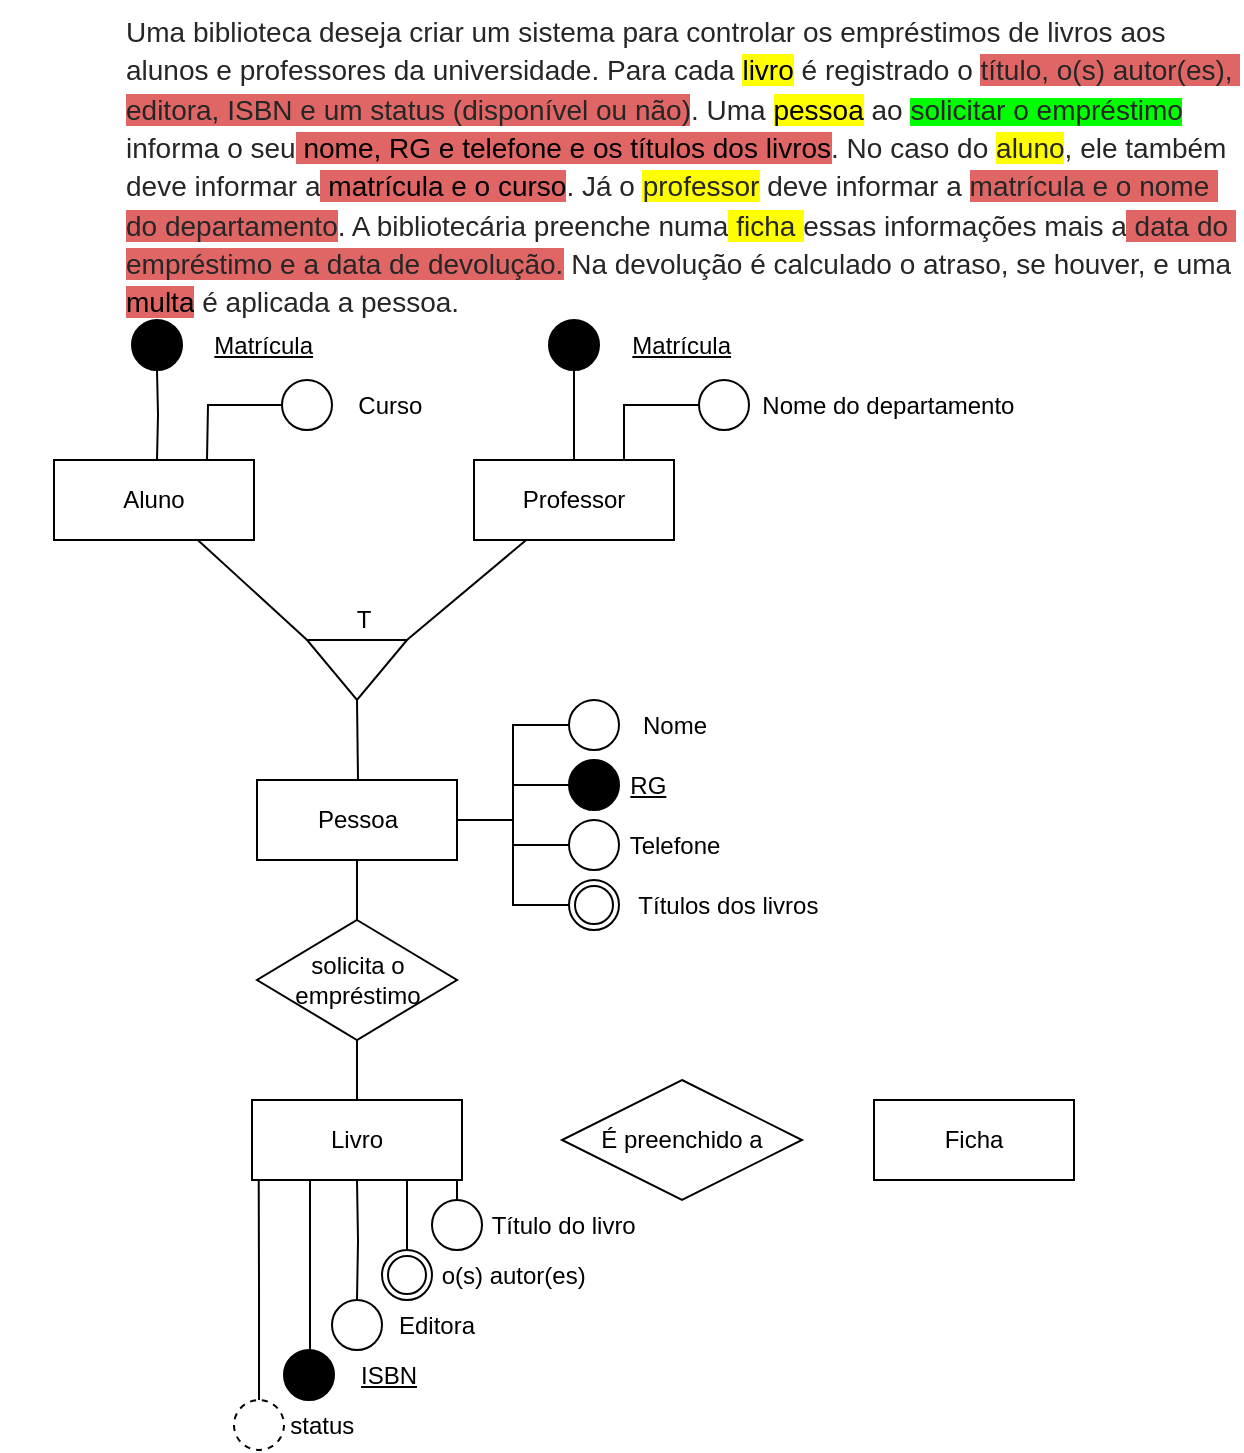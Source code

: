 <mxfile version="24.7.10">
  <diagram name="Página-1" id="wPIng2Xh3KR4gwBSG4xh">
    <mxGraphModel dx="604" dy="390" grid="1" gridSize="10" guides="1" tooltips="1" connect="1" arrows="1" fold="1" page="1" pageScale="1" pageWidth="827" pageHeight="1169" math="0" shadow="0">
      <root>
        <mxCell id="0" />
        <mxCell id="1" parent="0" />
        <mxCell id="rUrXjsDJCeZkKTtBp2uj-50" value="&lt;span style=&quot;white-space: pre;&quot;&gt;&lt;span style=&quot;white-space: pre;&quot;&gt;&#x9;&lt;/span&gt;&#x9;&lt;/span&gt;&lt;span style=&quot;white-space: pre;&quot;&gt;&#x9;&lt;/span&gt;&lt;span style=&quot;white-space: pre;&quot;&gt;&#x9;&lt;/span&gt;Título&amp;nbsp;do&amp;nbsp;livro" style="ellipse;whiteSpace=wrap;html=1;align=center;rounded=0;" vertex="1" parent="1">
          <mxGeometry x="289" y="600" width="25" height="25" as="geometry" />
        </mxCell>
        <mxCell id="rUrXjsDJCeZkKTtBp2uj-2" value="&lt;b style=&quot;font-weight:normal;&quot; id=&quot;docs-internal-guid-1322c721-7fff-bd5c-f44d-53b997e082f1&quot;&gt;&lt;p dir=&quot;ltr&quot; style=&quot;line-height:1.38;margin-top:0pt;margin-bottom:0pt;&quot;&gt;&lt;span style=&quot;font-size:10.5pt;font-family:Arial,sans-serif;color:#262626;background-color:#ffffff;font-weight:400;font-style:normal;font-variant:normal;text-decoration:none;vertical-align:baseline;white-space:pre;white-space:pre-wrap;&quot;&gt;Uma biblioteca deseja criar um sistema para controlar os empréstimos de livros aos alunos e professores da universidade. Para cada &lt;/span&gt;&lt;span style=&quot;font-size:10.5pt;font-family:Arial,sans-serif;color:#000000;background-color:#ffff00;font-weight:400;font-style:normal;font-variant:normal;text-decoration:none;vertical-align:baseline;white-space:pre;white-space:pre-wrap;&quot;&gt;livro&lt;/span&gt;&lt;span style=&quot;font-size:10.5pt;font-family:Arial,sans-serif;color:#262626;background-color:#ffffff;font-weight:400;font-style:normal;font-variant:normal;text-decoration:none;vertical-align:baseline;white-space:pre;white-space:pre-wrap;&quot;&gt; é registrado o &lt;/span&gt;&lt;span style=&quot;font-size:10.5pt;font-family:Arial,sans-serif;color:#262626;background-color:#e06666;font-weight:400;font-style:normal;font-variant:normal;text-decoration:none;vertical-align:baseline;white-space:pre;white-space:pre-wrap;&quot;&gt;título, o(s) autor(es), editora, ISBN e um status (disponível ou não)&lt;/span&gt;&lt;span style=&quot;font-size:10.5pt;font-family:Arial,sans-serif;color:#262626;background-color:#ffffff;font-weight:400;font-style:normal;font-variant:normal;text-decoration:none;vertical-align:baseline;white-space:pre;white-space:pre-wrap;&quot;&gt;. Uma &lt;/span&gt;&lt;span style=&quot;font-size:10.5pt;font-family:Arial,sans-serif;color:#000000;background-color:#ffff00;font-weight:400;font-style:normal;font-variant:normal;text-decoration:none;vertical-align:baseline;white-space:pre;white-space:pre-wrap;&quot;&gt;pessoa&lt;/span&gt;&lt;span style=&quot;font-size:10.5pt;font-family:Arial,sans-serif;color:#262626;background-color:#ffffff;font-weight:400;font-style:normal;font-variant:normal;text-decoration:none;vertical-align:baseline;white-space:pre;white-space:pre-wrap;&quot;&gt; ao &lt;/span&gt;&lt;span style=&quot;background-color: rgb(0, 255, 0);&quot;&gt;&lt;span style=&quot;font-size: 10.5pt; font-family: Arial, sans-serif; color: rgb(38, 38, 38); font-weight: 400; font-style: normal; font-variant: normal; text-decoration: none; vertical-align: baseline; white-space: pre-wrap;&quot;&gt;solicitar&lt;/span&gt;&lt;span style=&quot;font-size: 10.5pt; font-family: Arial, sans-serif; color: rgb(38, 38, 38); font-weight: 400; font-style: normal; font-variant: normal; text-decoration: none; vertical-align: baseline; white-space: pre-wrap;&quot;&gt; o &lt;/span&gt;&lt;span style=&quot;font-size: 10.5pt; font-family: Arial, sans-serif; color: rgb(38, 38, 38); font-weight: 400; font-style: normal; font-variant: normal; text-decoration: none; vertical-align: baseline; white-space: pre-wrap;&quot;&gt;empréstimo&lt;/span&gt;&lt;/span&gt;&lt;span style=&quot;font-size:10.5pt;font-family:Arial,sans-serif;color:#262626;background-color:#ffffff;font-weight:400;font-style:normal;font-variant:normal;text-decoration:none;vertical-align:baseline;white-space:pre;white-space:pre-wrap;&quot;&gt; informa o seu&lt;/span&gt;&lt;span style=&quot;font-size:10.5pt;font-family:Arial,sans-serif;color:#000000;background-color:#e06666;font-weight:400;font-style:normal;font-variant:normal;text-decoration:none;vertical-align:baseline;white-space:pre;white-space:pre-wrap;&quot;&gt; nome, RG e telefone e os títulos dos livros&lt;/span&gt;&lt;span style=&quot;font-size:10.5pt;font-family:Arial,sans-serif;color:#262626;background-color:#ffffff;font-weight:400;font-style:normal;font-variant:normal;text-decoration:none;vertical-align:baseline;white-space:pre;white-space:pre-wrap;&quot;&gt;. No caso do &lt;/span&gt;&lt;span style=&quot;font-size: 10.5pt; font-family: Arial, sans-serif; color: rgb(38, 38, 38); font-weight: 400; font-style: normal; font-variant: normal; text-decoration: none; vertical-align: baseline; white-space: pre-wrap; background-color: rgb(255, 255, 0);&quot;&gt;aluno&lt;/span&gt;&lt;span style=&quot;font-size:10.5pt;font-family:Arial,sans-serif;color:#262626;background-color:#ffffff;font-weight:400;font-style:normal;font-variant:normal;text-decoration:none;vertical-align:baseline;white-space:pre;white-space:pre-wrap;&quot;&gt;, ele também deve informar a&lt;/span&gt;&lt;span style=&quot;font-size:10.5pt;font-family:Arial,sans-serif;color:#000000;background-color:#e06666;font-weight:400;font-style:normal;font-variant:normal;text-decoration:none;vertical-align:baseline;white-space:pre;white-space:pre-wrap;&quot;&gt; matrícula e o curso&lt;/span&gt;&lt;span style=&quot;font-size:10.5pt;font-family:Arial,sans-serif;color:#262626;background-color:#ffffff;font-weight:400;font-style:normal;font-variant:normal;text-decoration:none;vertical-align:baseline;white-space:pre;white-space:pre-wrap;&quot;&gt;. Já o &lt;/span&gt;&lt;span style=&quot;font-size:10.5pt;font-family:Arial,sans-serif;color:#262626;background-color:#ffff00;font-weight:400;font-style:normal;font-variant:normal;text-decoration:none;vertical-align:baseline;white-space:pre;white-space:pre-wrap;&quot;&gt;professor&lt;/span&gt;&lt;span style=&quot;font-size:10.5pt;font-family:Arial,sans-serif;color:#262626;background-color:#ffffff;font-weight:400;font-style:normal;font-variant:normal;text-decoration:none;vertical-align:baseline;white-space:pre;white-space:pre-wrap;&quot;&gt; deve informar a &lt;/span&gt;&lt;span style=&quot;font-size:10.5pt;font-family:Arial,sans-serif;color:#262626;background-color:#e06666;font-weight:400;font-style:normal;font-variant:normal;text-decoration:none;vertical-align:baseline;white-space:pre;white-space:pre-wrap;&quot;&gt;matrícula e o nome do departamento&lt;/span&gt;&lt;span style=&quot;font-size:10.5pt;font-family:Arial,sans-serif;color:#262626;background-color:#ffffff;font-weight:400;font-style:normal;font-variant:normal;text-decoration:none;vertical-align:baseline;white-space:pre;white-space:pre-wrap;&quot;&gt;. A bibliotecária preenche numa&lt;/span&gt;&lt;span style=&quot;font-size:10.5pt;font-family:Arial,sans-serif;color:#262626;background-color:#ffff00;font-weight:400;font-style:normal;font-variant:normal;text-decoration:none;vertical-align:baseline;white-space:pre;white-space:pre-wrap;&quot;&gt; ficha &lt;/span&gt;&lt;span style=&quot;font-size:10.5pt;font-family:Arial,sans-serif;color:#262626;background-color:#ffffff;font-weight:400;font-style:normal;font-variant:normal;text-decoration:none;vertical-align:baseline;white-space:pre;white-space:pre-wrap;&quot;&gt;essas informações mais a&lt;/span&gt;&lt;span style=&quot;font-size:10.5pt;font-family:Arial,sans-serif;color:#262626;background-color:#e06666;font-weight:400;font-style:normal;font-variant:normal;text-decoration:none;vertical-align:baseline;white-space:pre;white-space:pre-wrap;&quot;&gt; data do empréstimo e a data de devolução.&lt;/span&gt;&lt;span style=&quot;font-size:10.5pt;font-family:Arial,sans-serif;color:#262626;background-color:#ffffff;font-weight:400;font-style:normal;font-variant:normal;text-decoration:none;vertical-align:baseline;white-space:pre;white-space:pre-wrap;&quot;&gt; Na devolução é calculado o atraso, se houver, e uma &lt;/span&gt;&lt;span style=&quot;font-size:10.5pt;font-family:Arial,sans-serif;color:#000000;background-color:#e06666;font-weight:400;font-style:normal;font-variant:normal;text-decoration:none;vertical-align:baseline;white-space:pre;white-space:pre-wrap;&quot;&gt;multa&lt;/span&gt;&lt;span style=&quot;font-size:10.5pt;font-family:Arial,sans-serif;color:#262626;background-color:#ffffff;font-weight:400;font-style:normal;font-variant:normal;text-decoration:none;vertical-align:baseline;white-space:pre;white-space:pre-wrap;&quot;&gt; é aplicada a pessoa.&lt;/span&gt;&lt;/p&gt;&lt;/b&gt;" style="text;whiteSpace=wrap;html=1;rounded=0;" vertex="1" parent="1">
          <mxGeometry x="134" width="560" height="140" as="geometry" />
        </mxCell>
        <mxCell id="rUrXjsDJCeZkKTtBp2uj-55" style="edgeStyle=orthogonalEdgeStyle;rounded=0;orthogonalLoop=1;jettySize=auto;html=1;exitX=1;exitY=1;exitDx=0;exitDy=0;entryX=0.5;entryY=0;entryDx=0;entryDy=0;endArrow=none;endFill=0;" edge="1" parent="1" target="rUrXjsDJCeZkKTtBp2uj-50">
          <mxGeometry relative="1" as="geometry">
            <mxPoint x="299" y="590" as="sourcePoint" />
          </mxGeometry>
        </mxCell>
        <mxCell id="rUrXjsDJCeZkKTtBp2uj-56" style="edgeStyle=orthogonalEdgeStyle;rounded=0;orthogonalLoop=1;jettySize=auto;html=1;entryX=0.5;entryY=0;entryDx=0;entryDy=0;endArrow=none;endFill=0;" edge="1" parent="1" target="rUrXjsDJCeZkKTtBp2uj-52">
          <mxGeometry relative="1" as="geometry">
            <mxPoint x="276.5" y="590" as="sourcePoint" />
          </mxGeometry>
        </mxCell>
        <mxCell id="rUrXjsDJCeZkKTtBp2uj-57" style="edgeStyle=orthogonalEdgeStyle;rounded=0;orthogonalLoop=1;jettySize=auto;html=1;exitX=0.25;exitY=1;exitDx=0;exitDy=0;entryX=0.5;entryY=0;entryDx=0;entryDy=0;endArrow=none;endFill=0;" edge="1" parent="1" target="rUrXjsDJCeZkKTtBp2uj-54">
          <mxGeometry relative="1" as="geometry">
            <mxPoint x="251.5" y="590" as="sourcePoint" />
          </mxGeometry>
        </mxCell>
        <mxCell id="rUrXjsDJCeZkKTtBp2uj-59" style="edgeStyle=orthogonalEdgeStyle;rounded=0;orthogonalLoop=1;jettySize=auto;html=1;exitX=0.225;exitY=0.99;exitDx=0;exitDy=0;entryX=0.5;entryY=0;entryDx=0;entryDy=0;exitPerimeter=0;endArrow=none;endFill=0;" edge="1" parent="1" source="rUrXjsDJCeZkKTtBp2uj-3" target="rUrXjsDJCeZkKTtBp2uj-58">
          <mxGeometry relative="1" as="geometry">
            <mxPoint x="233.4" y="590" as="sourcePoint" />
            <Array as="points">
              <mxPoint x="228" y="590" />
              <mxPoint x="228" y="675" />
            </Array>
          </mxGeometry>
        </mxCell>
        <mxCell id="rUrXjsDJCeZkKTtBp2uj-3" value="Livro" style="whiteSpace=wrap;html=1;align=center;rounded=0;" vertex="1" parent="1">
          <mxGeometry x="199" y="550" width="105" height="40" as="geometry" />
        </mxCell>
        <mxCell id="rUrXjsDJCeZkKTtBp2uj-4" value="Ficha" style="whiteSpace=wrap;html=1;align=center;rounded=0;" vertex="1" parent="1">
          <mxGeometry x="510" y="550" width="100" height="40" as="geometry" />
        </mxCell>
        <mxCell id="rUrXjsDJCeZkKTtBp2uj-12" style="rounded=0;orthogonalLoop=1;jettySize=auto;html=1;entryX=-0.005;entryY=1.002;entryDx=0;entryDy=0;endArrow=none;endFill=0;entryPerimeter=0;" edge="1" parent="1" source="rUrXjsDJCeZkKTtBp2uj-5" target="rUrXjsDJCeZkKTtBp2uj-9">
          <mxGeometry relative="1" as="geometry" />
        </mxCell>
        <mxCell id="rUrXjsDJCeZkKTtBp2uj-5" value="Aluno" style="whiteSpace=wrap;html=1;align=center;rounded=0;" vertex="1" parent="1">
          <mxGeometry x="100" y="230" width="100" height="40" as="geometry" />
        </mxCell>
        <mxCell id="rUrXjsDJCeZkKTtBp2uj-46" style="edgeStyle=orthogonalEdgeStyle;rounded=0;orthogonalLoop=1;jettySize=auto;html=1;entryX=0.5;entryY=0;entryDx=0;entryDy=0;endArrow=none;endFill=0;" edge="1" parent="1" source="rUrXjsDJCeZkKTtBp2uj-6" target="rUrXjsDJCeZkKTtBp2uj-45">
          <mxGeometry relative="1" as="geometry" />
        </mxCell>
        <mxCell id="rUrXjsDJCeZkKTtBp2uj-6" value="Pessoa" style="whiteSpace=wrap;html=1;align=center;rounded=0;" vertex="1" parent="1">
          <mxGeometry x="201.5" y="390" width="100" height="40" as="geometry" />
        </mxCell>
        <mxCell id="rUrXjsDJCeZkKTtBp2uj-11" style="rounded=0;orthogonalLoop=1;jettySize=auto;html=1;entryX=-0.005;entryY=-0.002;entryDx=0;entryDy=0;endArrow=none;endFill=0;entryPerimeter=0;" edge="1" parent="1" source="rUrXjsDJCeZkKTtBp2uj-7" target="rUrXjsDJCeZkKTtBp2uj-9">
          <mxGeometry relative="1" as="geometry" />
        </mxCell>
        <mxCell id="rUrXjsDJCeZkKTtBp2uj-21" style="edgeStyle=orthogonalEdgeStyle;rounded=0;orthogonalLoop=1;jettySize=auto;html=1;entryX=0.5;entryY=1;entryDx=0;entryDy=0;endArrow=none;endFill=0;" edge="1" parent="1" source="rUrXjsDJCeZkKTtBp2uj-7" target="rUrXjsDJCeZkKTtBp2uj-20">
          <mxGeometry relative="1" as="geometry" />
        </mxCell>
        <mxCell id="rUrXjsDJCeZkKTtBp2uj-7" value="Professor" style="whiteSpace=wrap;html=1;align=center;rounded=0;" vertex="1" parent="1">
          <mxGeometry x="310" y="230" width="100" height="40" as="geometry" />
        </mxCell>
        <mxCell id="rUrXjsDJCeZkKTtBp2uj-9" value="" style="triangle;whiteSpace=wrap;html=1;rotation=90;rounded=0;" vertex="1" parent="1">
          <mxGeometry x="236.5" y="310" width="30" height="50" as="geometry" />
        </mxCell>
        <mxCell id="rUrXjsDJCeZkKTtBp2uj-13" value="T" style="text;strokeColor=none;align=center;fillColor=none;html=1;verticalAlign=middle;whiteSpace=wrap;rounded=0;" vertex="1" parent="1">
          <mxGeometry x="225" y="295" width="60" height="30" as="geometry" />
        </mxCell>
        <mxCell id="rUrXjsDJCeZkKTtBp2uj-20" value="&lt;span style=&quot;white-space: pre;&quot;&gt;&#x9;&lt;/span&gt;&lt;span style=&quot;white-space: pre;&quot;&gt;&#x9;&lt;/span&gt;&lt;span style=&quot;white-space: pre;&quot;&gt;&#x9;&lt;/span&gt;&lt;span style=&quot;white-space: pre;&quot;&gt;&#x9;&lt;/span&gt;Matrícula" style="ellipse;whiteSpace=wrap;html=1;align=center;fontStyle=4;fillColor=#000000;rounded=0;" vertex="1" parent="1">
          <mxGeometry x="347.5" y="160" width="25" height="25" as="geometry" />
        </mxCell>
        <mxCell id="rUrXjsDJCeZkKTtBp2uj-23" style="edgeStyle=orthogonalEdgeStyle;rounded=0;orthogonalLoop=1;jettySize=auto;html=1;entryX=0.75;entryY=0;entryDx=0;entryDy=0;endArrow=none;endFill=0;" edge="1" parent="1" source="rUrXjsDJCeZkKTtBp2uj-22" target="rUrXjsDJCeZkKTtBp2uj-7">
          <mxGeometry relative="1" as="geometry" />
        </mxCell>
        <mxCell id="rUrXjsDJCeZkKTtBp2uj-22" value="&lt;span style=&quot;white-space: pre;&quot;&gt;&lt;span style=&quot;white-space: pre;&quot;&gt;&#x9;&lt;/span&gt;&lt;span style=&quot;white-space: pre;&quot;&gt;&#x9;&lt;/span&gt;&#x9;&lt;/span&gt;&lt;span style=&quot;white-space: pre;&quot;&gt;&#x9;&lt;/span&gt;&lt;span style=&quot;white-space: pre;&quot;&gt;&#x9;&lt;/span&gt;&lt;span style=&quot;white-space: pre;&quot;&gt;&#x9;&lt;/span&gt;&amp;nbsp;Nome&amp;nbsp;do&amp;nbsp;departamento" style="ellipse;whiteSpace=wrap;html=1;align=center;rounded=0;" vertex="1" parent="1">
          <mxGeometry x="422.5" y="190" width="25" height="25" as="geometry" />
        </mxCell>
        <mxCell id="rUrXjsDJCeZkKTtBp2uj-25" style="edgeStyle=orthogonalEdgeStyle;rounded=0;orthogonalLoop=1;jettySize=auto;html=1;entryX=0.5;entryY=1;entryDx=0;entryDy=0;endArrow=none;endFill=0;" edge="1" parent="1" target="rUrXjsDJCeZkKTtBp2uj-26">
          <mxGeometry relative="1" as="geometry">
            <mxPoint x="151.5" y="230" as="sourcePoint" />
          </mxGeometry>
        </mxCell>
        <mxCell id="rUrXjsDJCeZkKTtBp2uj-26" value="&lt;span style=&quot;white-space: pre;&quot;&gt;&#x9;&lt;/span&gt;&lt;span style=&quot;white-space: pre;&quot;&gt;&#x9;&lt;/span&gt;&lt;span style=&quot;white-space: pre;&quot;&gt;&#x9;&lt;/span&gt;&lt;span style=&quot;white-space: pre;&quot;&gt;&#x9;&lt;/span&gt;Matrícula" style="ellipse;whiteSpace=wrap;html=1;align=center;fontStyle=4;fillColor=#000000;rounded=0;" vertex="1" parent="1">
          <mxGeometry x="139" y="160" width="25" height="25" as="geometry" />
        </mxCell>
        <mxCell id="rUrXjsDJCeZkKTtBp2uj-27" style="edgeStyle=orthogonalEdgeStyle;rounded=0;orthogonalLoop=1;jettySize=auto;html=1;entryX=0.75;entryY=0;entryDx=0;entryDy=0;endArrow=none;endFill=0;" edge="1" parent="1" source="rUrXjsDJCeZkKTtBp2uj-28">
          <mxGeometry relative="1" as="geometry">
            <mxPoint x="176.5" y="230" as="targetPoint" />
          </mxGeometry>
        </mxCell>
        <mxCell id="rUrXjsDJCeZkKTtBp2uj-28" value="&lt;span style=&quot;white-space: pre;&quot;&gt;&#x9;&lt;/span&gt;&lt;span style=&quot;white-space: pre;&quot;&gt;&#x9;&lt;/span&gt;&lt;span style=&quot;white-space: pre;&quot;&gt;&#x9;&lt;/span&gt;&amp;nbsp;Curso" style="ellipse;whiteSpace=wrap;html=1;align=center;rounded=0;" vertex="1" parent="1">
          <mxGeometry x="214" y="190" width="25" height="25" as="geometry" />
        </mxCell>
        <mxCell id="rUrXjsDJCeZkKTtBp2uj-44" style="edgeStyle=orthogonalEdgeStyle;rounded=0;orthogonalLoop=1;jettySize=auto;html=1;entryX=1;entryY=0.5;entryDx=0;entryDy=0;endArrow=none;endFill=0;" edge="1" parent="1" source="rUrXjsDJCeZkKTtBp2uj-29" target="rUrXjsDJCeZkKTtBp2uj-6">
          <mxGeometry relative="1" as="geometry" />
        </mxCell>
        <mxCell id="rUrXjsDJCeZkKTtBp2uj-29" value="&lt;span style=&quot;white-space: pre;&quot;&gt;&lt;span style=&quot;white-space: pre;&quot;&gt;&#x9;&lt;/span&gt;&#x9;&lt;/span&gt;&lt;span style=&quot;white-space: pre;&quot;&gt;&#x9;&lt;/span&gt;Nome" style="ellipse;whiteSpace=wrap;html=1;align=center;rounded=0;" vertex="1" parent="1">
          <mxGeometry x="357.5" y="350" width="25" height="25" as="geometry" />
        </mxCell>
        <mxCell id="rUrXjsDJCeZkKTtBp2uj-40" style="edgeStyle=orthogonalEdgeStyle;rounded=0;orthogonalLoop=1;jettySize=auto;html=1;entryX=1;entryY=0.5;entryDx=0;entryDy=0;endArrow=none;endFill=0;" edge="1" parent="1" source="rUrXjsDJCeZkKTtBp2uj-30" target="rUrXjsDJCeZkKTtBp2uj-6">
          <mxGeometry relative="1" as="geometry" />
        </mxCell>
        <mxCell id="rUrXjsDJCeZkKTtBp2uj-30" value="&lt;span style=&quot;white-space: pre;&quot;&gt;&#x9;&lt;/span&gt;&lt;span style=&quot;white-space: pre;&quot;&gt;&#x9;&lt;/span&gt;&lt;u&gt;RG&lt;/u&gt;" style="ellipse;whiteSpace=wrap;html=1;align=center;fillColor=#000000;rounded=0;" vertex="1" parent="1">
          <mxGeometry x="357.5" y="380" width="25" height="25" as="geometry" />
        </mxCell>
        <mxCell id="rUrXjsDJCeZkKTtBp2uj-41" style="edgeStyle=orthogonalEdgeStyle;rounded=0;orthogonalLoop=1;jettySize=auto;html=1;entryX=1;entryY=0.5;entryDx=0;entryDy=0;endArrow=none;endFill=0;" edge="1" parent="1" source="rUrXjsDJCeZkKTtBp2uj-31" target="rUrXjsDJCeZkKTtBp2uj-6">
          <mxGeometry relative="1" as="geometry" />
        </mxCell>
        <mxCell id="rUrXjsDJCeZkKTtBp2uj-31" value="&lt;span style=&quot;white-space: pre;&quot;&gt;&lt;span style=&quot;white-space: pre;&quot;&gt;&#x9;&lt;/span&gt;&#x9;&lt;/span&gt;&lt;span style=&quot;white-space: pre;&quot;&gt;&#x9;&lt;/span&gt;Telefone" style="ellipse;whiteSpace=wrap;html=1;align=center;rounded=0;" vertex="1" parent="1">
          <mxGeometry x="357.5" y="410" width="25" height="25" as="geometry" />
        </mxCell>
        <mxCell id="rUrXjsDJCeZkKTtBp2uj-42" style="edgeStyle=orthogonalEdgeStyle;rounded=0;orthogonalLoop=1;jettySize=auto;html=1;entryX=1;entryY=0.5;entryDx=0;entryDy=0;endArrow=none;endFill=0;" edge="1" parent="1" source="rUrXjsDJCeZkKTtBp2uj-38" target="rUrXjsDJCeZkKTtBp2uj-6">
          <mxGeometry relative="1" as="geometry" />
        </mxCell>
        <mxCell id="rUrXjsDJCeZkKTtBp2uj-38" value="&lt;span style=&quot;white-space: pre;&quot;&gt;&lt;span style=&quot;white-space: pre;&quot;&gt;&#x9;&lt;/span&gt;&#x9;&lt;/span&gt;&lt;span style=&quot;white-space: pre;&quot;&gt;&#x9;&lt;/span&gt;&lt;span style=&quot;white-space: pre;&quot;&gt;&#x9;&lt;/span&gt;&lt;span style=&quot;white-space: pre;&quot;&gt;&#x9;&lt;/span&gt;Títulos&amp;nbsp;dos&amp;nbsp;livros" style="ellipse;shape=doubleEllipse;margin=3;whiteSpace=wrap;html=1;align=center;rounded=0;" vertex="1" parent="1">
          <mxGeometry x="357.5" y="440" width="25" height="25" as="geometry" />
        </mxCell>
        <mxCell id="rUrXjsDJCeZkKTtBp2uj-47" style="edgeStyle=orthogonalEdgeStyle;rounded=0;orthogonalLoop=1;jettySize=auto;html=1;entryX=0.5;entryY=0;entryDx=0;entryDy=0;endArrow=none;endFill=0;" edge="1" parent="1" source="rUrXjsDJCeZkKTtBp2uj-45" target="rUrXjsDJCeZkKTtBp2uj-3">
          <mxGeometry relative="1" as="geometry" />
        </mxCell>
        <mxCell id="rUrXjsDJCeZkKTtBp2uj-45" value="solicita o empréstimo" style="shape=rhombus;perimeter=rhombusPerimeter;whiteSpace=wrap;html=1;align=center;rounded=0;" vertex="1" parent="1">
          <mxGeometry x="201.5" y="460" width="100" height="60" as="geometry" />
        </mxCell>
        <mxCell id="rUrXjsDJCeZkKTtBp2uj-52" value="&lt;span style=&quot;white-space: pre;&quot;&gt;&lt;span style=&quot;white-space: pre;&quot;&gt;&#x9;&lt;/span&gt;&#x9;&lt;/span&gt;&lt;span style=&quot;white-space: pre;&quot;&gt;&#x9;&lt;/span&gt;&lt;span style=&quot;white-space: pre;&quot;&gt;&#x9;&lt;/span&gt;o(s)&amp;nbsp;autor(es)" style="ellipse;shape=doubleEllipse;margin=3;whiteSpace=wrap;html=1;align=center;" vertex="1" parent="1">
          <mxGeometry x="264" y="625" width="25" height="25" as="geometry" />
        </mxCell>
        <mxCell id="rUrXjsDJCeZkKTtBp2uj-54" value="&lt;span style=&quot;white-space: pre;&quot;&gt;&lt;span style=&quot;white-space: pre;&quot;&gt;&#x9;&lt;/span&gt;&#x9;&lt;/span&gt;&lt;span style=&quot;white-space: pre;&quot;&gt;&#x9;&lt;/span&gt;Editora" style="ellipse;whiteSpace=wrap;html=1;align=center;" vertex="1" parent="1">
          <mxGeometry x="239" y="650" width="25" height="25" as="geometry" />
        </mxCell>
        <mxCell id="rUrXjsDJCeZkKTtBp2uj-58" value="&lt;span style=&quot;white-space: pre;&quot;&gt;&#x9;&lt;/span&gt;&lt;span style=&quot;white-space: pre;&quot;&gt;&#x9;&lt;/span&gt;&lt;span style=&quot;white-space: pre;&quot;&gt;&#x9;&lt;/span&gt;ISBN" style="ellipse;whiteSpace=wrap;html=1;align=center;fontStyle=4;fillColor=#000000;" vertex="1" parent="1">
          <mxGeometry x="215" y="675" width="25" height="25" as="geometry" />
        </mxCell>
        <mxCell id="rUrXjsDJCeZkKTtBp2uj-60" value="&lt;span style=&quot;white-space: pre;&quot;&gt;&#x9;&lt;/span&gt;&amp;nbsp;&lt;span style=&quot;white-space: pre;&quot;&gt;&#x9;&lt;/span&gt;&amp;nbsp;&amp;nbsp;&amp;nbsp;status" style="ellipse;whiteSpace=wrap;html=1;align=center;dashed=1;" vertex="1" parent="1">
          <mxGeometry x="190" y="700" width="25" height="25" as="geometry" />
        </mxCell>
        <mxCell id="rUrXjsDJCeZkKTtBp2uj-14" style="edgeStyle=orthogonalEdgeStyle;rounded=0;orthogonalLoop=1;jettySize=auto;html=1;entryX=0.5;entryY=0;entryDx=0;entryDy=0;endArrow=none;endFill=0;exitX=1;exitY=0.5;exitDx=0;exitDy=0;" edge="1" parent="1" source="rUrXjsDJCeZkKTtBp2uj-9">
          <mxGeometry relative="1" as="geometry">
            <mxPoint x="253" y="350" as="sourcePoint" />
            <mxPoint x="252" y="390" as="targetPoint" />
            <Array as="points">
              <mxPoint x="252" y="350" />
            </Array>
          </mxGeometry>
        </mxCell>
        <mxCell id="rUrXjsDJCeZkKTtBp2uj-62" style="edgeStyle=orthogonalEdgeStyle;rounded=0;orthogonalLoop=1;jettySize=auto;html=1;entryX=0.032;entryY=1.008;entryDx=0;entryDy=0;entryPerimeter=0;endArrow=none;endFill=0;" edge="1" parent="1" source="rUrXjsDJCeZkKTtBp2uj-60" target="rUrXjsDJCeZkKTtBp2uj-3">
          <mxGeometry relative="1" as="geometry" />
        </mxCell>
        <mxCell id="rUrXjsDJCeZkKTtBp2uj-63" value="É preenchido a" style="shape=rhombus;perimeter=rhombusPerimeter;whiteSpace=wrap;html=1;align=center;" vertex="1" parent="1">
          <mxGeometry x="354" y="540" width="120" height="60" as="geometry" />
        </mxCell>
      </root>
    </mxGraphModel>
  </diagram>
</mxfile>
